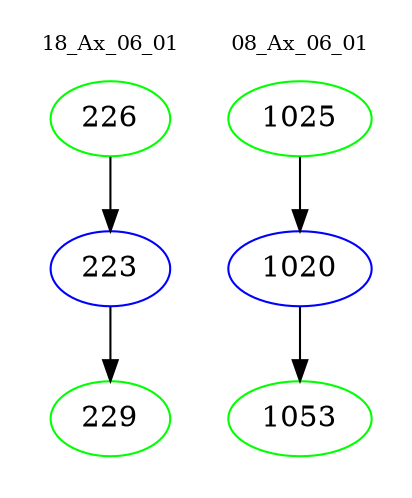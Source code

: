 digraph{
subgraph cluster_0 {
color = white
label = "18_Ax_06_01";
fontsize=10;
T0_226 [label="226", color="green"]
T0_226 -> T0_223 [color="black"]
T0_223 [label="223", color="blue"]
T0_223 -> T0_229 [color="black"]
T0_229 [label="229", color="green"]
}
subgraph cluster_1 {
color = white
label = "08_Ax_06_01";
fontsize=10;
T1_1025 [label="1025", color="green"]
T1_1025 -> T1_1020 [color="black"]
T1_1020 [label="1020", color="blue"]
T1_1020 -> T1_1053 [color="black"]
T1_1053 [label="1053", color="green"]
}
}
